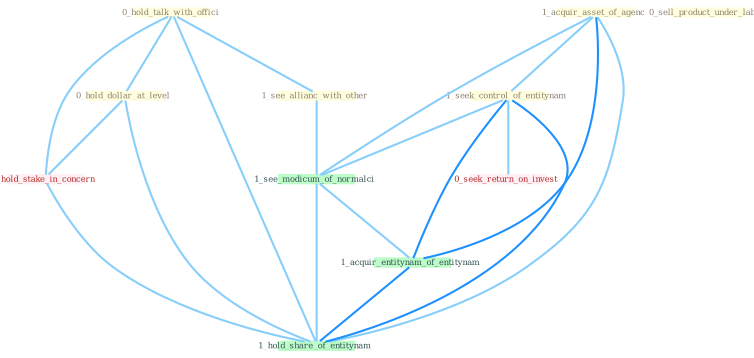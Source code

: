 Graph G{ 
    node
    [shape=polygon,style=filled,width=.5,height=.06,color="#BDFCC9",fixedsize=true,fontsize=4,
    fontcolor="#2f4f4f"];
    {node
    [color="#ffffe0", fontcolor="#8b7d6b"] "0_hold_talk_with_offici " "0_sell_product_under_label " "0_hold_dollar_at_level " "1_see_allianc_with_other " "1_acquir_asset_of_agenc " "1_seek_control_of_entitynam "}
{node [color="#fff0f5", fontcolor="#b22222"] "1_hold_stake_in_concern " "0_seek_return_on_invest "}
edge [color="#B0E2FF"];

	"0_hold_talk_with_offici " -- "0_hold_dollar_at_level " [w="1", color="#87cefa" ];
	"0_hold_talk_with_offici " -- "1_see_allianc_with_other " [w="1", color="#87cefa" ];
	"0_hold_talk_with_offici " -- "1_hold_stake_in_concern " [w="1", color="#87cefa" ];
	"0_hold_talk_with_offici " -- "1_hold_share_of_entitynam " [w="1", color="#87cefa" ];
	"0_hold_dollar_at_level " -- "1_hold_stake_in_concern " [w="1", color="#87cefa" ];
	"0_hold_dollar_at_level " -- "1_hold_share_of_entitynam " [w="1", color="#87cefa" ];
	"1_see_allianc_with_other " -- "1_see_modicum_of_normalci " [w="1", color="#87cefa" ];
	"1_acquir_asset_of_agenc " -- "1_seek_control_of_entitynam " [w="1", color="#87cefa" ];
	"1_acquir_asset_of_agenc " -- "1_see_modicum_of_normalci " [w="1", color="#87cefa" ];
	"1_acquir_asset_of_agenc " -- "1_acquir_entitynam_of_entitynam " [w="2", color="#1e90ff" , len=0.8];
	"1_acquir_asset_of_agenc " -- "1_hold_share_of_entitynam " [w="1", color="#87cefa" ];
	"1_seek_control_of_entitynam " -- "0_seek_return_on_invest " [w="1", color="#87cefa" ];
	"1_seek_control_of_entitynam " -- "1_see_modicum_of_normalci " [w="1", color="#87cefa" ];
	"1_seek_control_of_entitynam " -- "1_acquir_entitynam_of_entitynam " [w="2", color="#1e90ff" , len=0.8];
	"1_seek_control_of_entitynam " -- "1_hold_share_of_entitynam " [w="2", color="#1e90ff" , len=0.8];
	"1_hold_stake_in_concern " -- "1_hold_share_of_entitynam " [w="1", color="#87cefa" ];
	"1_see_modicum_of_normalci " -- "1_acquir_entitynam_of_entitynam " [w="1", color="#87cefa" ];
	"1_see_modicum_of_normalci " -- "1_hold_share_of_entitynam " [w="1", color="#87cefa" ];
	"1_acquir_entitynam_of_entitynam " -- "1_hold_share_of_entitynam " [w="2", color="#1e90ff" , len=0.8];
}